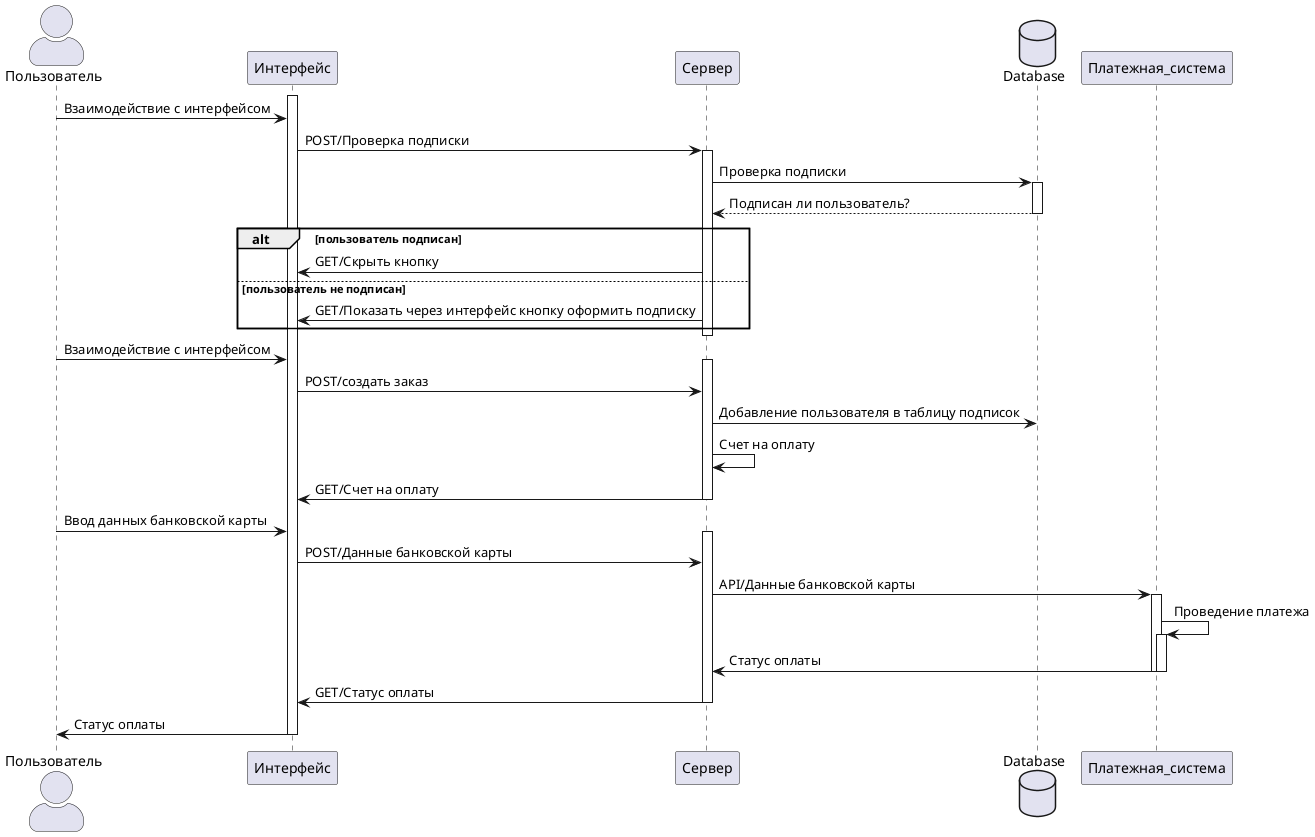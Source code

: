 @startuml
skinparam actorStyle awesome
skinparam participantStyle awesome
actor       Пользователь       as user
participant Интерфейс as ui
participant Сервер as server
database    Database    as db
participant Платежная_система as pay_sys

activate ui
user -> ui: Взаимодействие с интерфейсом
ui -> server: POST/Проверка подписки
activate server
server -> db: Проверка подписки
activate db
db --> server: Подписан ли пользователь?
deactivate db

alt пользователь подписан
    server -> ui: GET/Cкрыть кнопку
else пользователь не подписан
    server -> ui: GET/Показать через интерфейс кнопку оформить подписку
end

deactivate server
user -> ui: Взаимодействие с интерфейсом
activate server
ui -> server: POST/создать заказ
server -> db: Добавление пользователя в таблицу подписок

server -> server: Счет на оплату
server -> ui: GET/Счет на оплату
deactivate server
user -> ui: Ввод данных банковской карты
activate server
ui -> server: POST/Данные банковской карты
server -> pay_sys: API/Данные банковской карты
activate pay_sys
pay_sys -> pay_sys: Проведение платежа
activate pay_sys
pay_sys -> server: Статус оплаты
deactivate pay_sys
deactivate pay_sys
server -> ui: GET/Статус оплаты
deactivate server
ui -> user: Статус оплаты
deactivate ui

@enduml